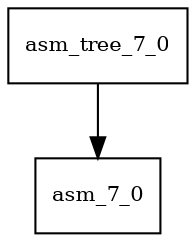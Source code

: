 digraph asm_tree_7_0_dependencies {
  node [shape = box, fontsize=10.0];
  asm_tree_7_0 -> asm_7_0;
}
